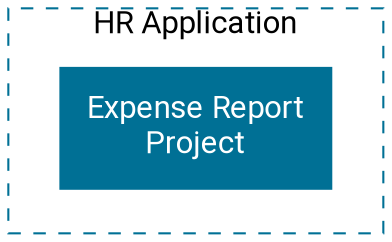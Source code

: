 digraph hrapp {
  layout=neato;

  node [shape=box, height="0.8", width="2", color="#007095", style=filled, fixedsize="true", margin=0, 
        fontname="Roboto,Helvetica Neue,Arial,sans-serif", fontcolor="white", fontsize=15
       ]; 
    
  /* nodes */
  hrapp [ label="HR Application",               pos="0.0,0.0!",   width="2.5" height="1.5" style="dashed" fontcolor="black" labelloc="t"];
  newemployee [label="Expense Report\nProject", pos="0.0,-0.05!", width="1.8" height="0.8"];
}
